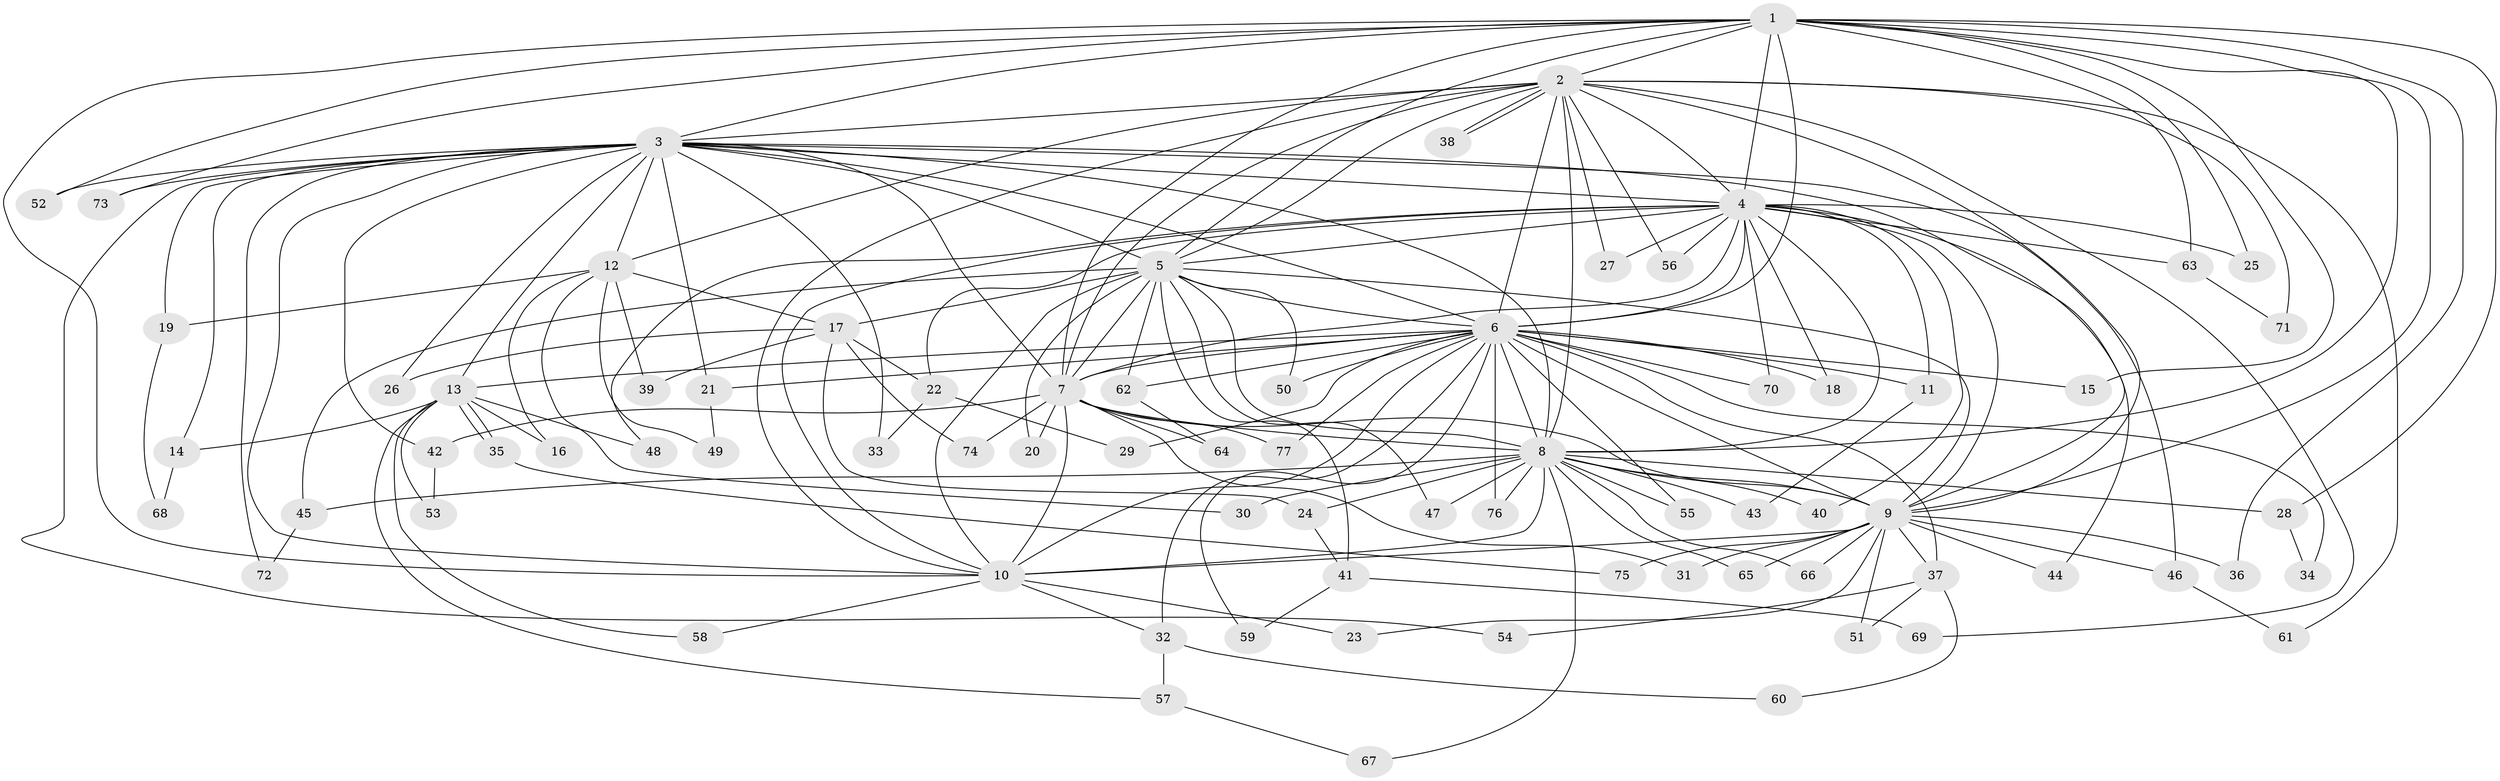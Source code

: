 // coarse degree distribution, {17: 0.05128205128205128, 10: 0.02564102564102564, 2: 0.2564102564102564, 8: 0.05128205128205128, 3: 0.3333333333333333, 4: 0.07692307692307693, 15: 0.02564102564102564, 12: 0.05128205128205128, 13: 0.02564102564102564, 1: 0.02564102564102564, 14: 0.02564102564102564, 19: 0.02564102564102564, 7: 0.02564102564102564}
// Generated by graph-tools (version 1.1) at 2025/36/03/04/25 23:36:18]
// undirected, 77 vertices, 179 edges
graph export_dot {
  node [color=gray90,style=filled];
  1;
  2;
  3;
  4;
  5;
  6;
  7;
  8;
  9;
  10;
  11;
  12;
  13;
  14;
  15;
  16;
  17;
  18;
  19;
  20;
  21;
  22;
  23;
  24;
  25;
  26;
  27;
  28;
  29;
  30;
  31;
  32;
  33;
  34;
  35;
  36;
  37;
  38;
  39;
  40;
  41;
  42;
  43;
  44;
  45;
  46;
  47;
  48;
  49;
  50;
  51;
  52;
  53;
  54;
  55;
  56;
  57;
  58;
  59;
  60;
  61;
  62;
  63;
  64;
  65;
  66;
  67;
  68;
  69;
  70;
  71;
  72;
  73;
  74;
  75;
  76;
  77;
  1 -- 2;
  1 -- 3;
  1 -- 4;
  1 -- 5;
  1 -- 6;
  1 -- 7;
  1 -- 8;
  1 -- 9;
  1 -- 10;
  1 -- 15;
  1 -- 25;
  1 -- 28;
  1 -- 36;
  1 -- 52;
  1 -- 63;
  1 -- 73;
  2 -- 3;
  2 -- 4;
  2 -- 5;
  2 -- 6;
  2 -- 7;
  2 -- 8;
  2 -- 9;
  2 -- 10;
  2 -- 12;
  2 -- 27;
  2 -- 38;
  2 -- 38;
  2 -- 56;
  2 -- 61;
  2 -- 69;
  2 -- 71;
  3 -- 4;
  3 -- 5;
  3 -- 6;
  3 -- 7;
  3 -- 8;
  3 -- 9;
  3 -- 10;
  3 -- 12;
  3 -- 13;
  3 -- 14;
  3 -- 19;
  3 -- 21;
  3 -- 26;
  3 -- 33;
  3 -- 42;
  3 -- 46;
  3 -- 52;
  3 -- 54;
  3 -- 72;
  3 -- 73;
  4 -- 5;
  4 -- 6;
  4 -- 7;
  4 -- 8;
  4 -- 9;
  4 -- 10;
  4 -- 11;
  4 -- 18;
  4 -- 22;
  4 -- 25;
  4 -- 27;
  4 -- 40;
  4 -- 44;
  4 -- 48;
  4 -- 56;
  4 -- 63;
  4 -- 70;
  5 -- 6;
  5 -- 7;
  5 -- 8;
  5 -- 9;
  5 -- 10;
  5 -- 17;
  5 -- 20;
  5 -- 41;
  5 -- 45;
  5 -- 47;
  5 -- 50;
  5 -- 62;
  6 -- 7;
  6 -- 8;
  6 -- 9;
  6 -- 10;
  6 -- 11;
  6 -- 13;
  6 -- 15;
  6 -- 18;
  6 -- 21;
  6 -- 29;
  6 -- 32;
  6 -- 34;
  6 -- 37;
  6 -- 50;
  6 -- 55;
  6 -- 59;
  6 -- 62;
  6 -- 70;
  6 -- 76;
  6 -- 77;
  7 -- 8;
  7 -- 9;
  7 -- 10;
  7 -- 20;
  7 -- 31;
  7 -- 42;
  7 -- 64;
  7 -- 74;
  7 -- 77;
  8 -- 9;
  8 -- 10;
  8 -- 24;
  8 -- 28;
  8 -- 30;
  8 -- 40;
  8 -- 43;
  8 -- 45;
  8 -- 47;
  8 -- 55;
  8 -- 65;
  8 -- 66;
  8 -- 67;
  8 -- 76;
  9 -- 10;
  9 -- 23;
  9 -- 31;
  9 -- 36;
  9 -- 37;
  9 -- 44;
  9 -- 46;
  9 -- 51;
  9 -- 65;
  9 -- 66;
  9 -- 75;
  10 -- 23;
  10 -- 32;
  10 -- 58;
  11 -- 43;
  12 -- 16;
  12 -- 17;
  12 -- 19;
  12 -- 30;
  12 -- 39;
  12 -- 49;
  13 -- 14;
  13 -- 16;
  13 -- 35;
  13 -- 35;
  13 -- 48;
  13 -- 53;
  13 -- 57;
  13 -- 58;
  14 -- 68;
  17 -- 22;
  17 -- 24;
  17 -- 26;
  17 -- 39;
  17 -- 74;
  19 -- 68;
  21 -- 49;
  22 -- 29;
  22 -- 33;
  24 -- 41;
  28 -- 34;
  32 -- 57;
  32 -- 60;
  35 -- 75;
  37 -- 51;
  37 -- 54;
  37 -- 60;
  41 -- 59;
  41 -- 69;
  42 -- 53;
  45 -- 72;
  46 -- 61;
  57 -- 67;
  62 -- 64;
  63 -- 71;
}
